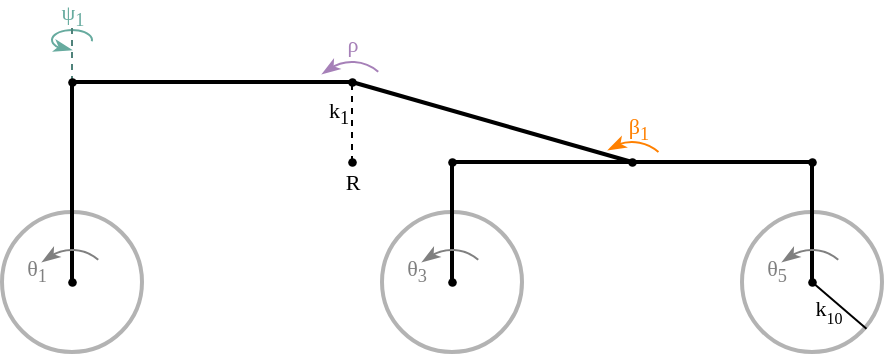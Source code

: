 <mxfile version="21.1.2" type="device">
  <diagram name="Page-1" id="To25hciYay-ndi6ervvT">
    <mxGraphModel dx="478" dy="283" grid="1" gridSize="10" guides="1" tooltips="1" connect="1" arrows="1" fold="1" page="1" pageScale="1" pageWidth="1169" pageHeight="827" math="0" shadow="0">
      <root>
        <mxCell id="0" />
        <mxCell id="1" parent="0" />
        <mxCell id="aQaq3pTGxoAsBUJqCeZC-16" value="" style="ellipse;whiteSpace=wrap;html=1;fillColor=none;strokeWidth=2;strokeColor=#808080;opacity=60;" parent="1" vertex="1">
          <mxGeometry x="390" y="115" width="70" height="70" as="geometry" />
        </mxCell>
        <mxCell id="aQaq3pTGxoAsBUJqCeZC-17" value="" style="ellipse;whiteSpace=wrap;html=1;fillColor=none;strokeWidth=2;strokeColor=#808080;opacity=60;" parent="1" vertex="1">
          <mxGeometry x="210" y="115" width="70" height="70" as="geometry" />
        </mxCell>
        <mxCell id="aQaq3pTGxoAsBUJqCeZC-18" value="" style="ellipse;whiteSpace=wrap;html=1;fillColor=none;strokeWidth=2;strokeColor=#808080;opacity=60;" parent="1" vertex="1">
          <mxGeometry x="20" y="115" width="70" height="70" as="geometry" />
        </mxCell>
        <mxCell id="aQaq3pTGxoAsBUJqCeZC-3" value="" style="verticalLabelPosition=bottom;verticalAlign=top;html=1;shape=mxgraph.basic.arc;startAngle=0.618;endAngle=0.27;strokeColor=#67AB9F;" parent="1" vertex="1">
          <mxGeometry x="45" y="24" width="20" height="10" as="geometry" />
        </mxCell>
        <mxCell id="aQaq3pTGxoAsBUJqCeZC-4" value="" style="edgeStyle=none;orthogonalLoop=1;jettySize=auto;html=1;rounded=0;endArrow=classicThin;endFill=1;strokeColor=#67AB9F;" parent="1" edge="1">
          <mxGeometry width="100" relative="1" as="geometry">
            <mxPoint x="51" y="33" as="sourcePoint" />
            <mxPoint x="55" y="34" as="targetPoint" />
            <Array as="points" />
          </mxGeometry>
        </mxCell>
        <mxCell id="aQaq3pTGxoAsBUJqCeZC-5" value="ψ&lt;sub&gt;1&lt;/sub&gt;" style="edgeLabel;html=1;align=center;verticalAlign=middle;resizable=0;points=[];fontColor=#67AB9F;labelBackgroundColor=none;fontFamily=Georgia;" parent="aQaq3pTGxoAsBUJqCeZC-4" vertex="1" connectable="0">
          <mxGeometry x="-1" y="1" relative="1" as="geometry">
            <mxPoint x="4" y="-15" as="offset" />
          </mxGeometry>
        </mxCell>
        <mxCell id="aQaq3pTGxoAsBUJqCeZC-6" value="" style="shape=waypoint;sketch=0;size=6;pointerEvents=1;points=[];fillColor=none;resizable=0;rotatable=0;perimeter=centerPerimeter;snapToPoint=1;strokeWidth=0.15;" parent="1" vertex="1">
          <mxGeometry x="185" y="40" width="20" height="20" as="geometry" />
        </mxCell>
        <mxCell id="aQaq3pTGxoAsBUJqCeZC-7" value="" style="shape=waypoint;sketch=0;size=6;pointerEvents=1;points=[];fillColor=none;resizable=0;rotatable=0;perimeter=centerPerimeter;snapToPoint=1;strokeWidth=0.15;" parent="1" vertex="1">
          <mxGeometry x="325" y="80" width="20" height="20" as="geometry" />
        </mxCell>
        <mxCell id="aQaq3pTGxoAsBUJqCeZC-8" value="" style="endArrow=none;html=1;rounded=0;exitX=0.989;exitY=0.313;exitDx=0;exitDy=0;exitPerimeter=0;strokeWidth=2;entryX=0.309;entryY=0.971;entryDx=0;entryDy=0;entryPerimeter=0;" parent="1" source="aQaq3pTGxoAsBUJqCeZC-7" target="aQaq3pTGxoAsBUJqCeZC-6" edge="1">
          <mxGeometry width="50" height="50" relative="1" as="geometry">
            <mxPoint x="355" y="90" as="sourcePoint" />
            <mxPoint x="195" y="50" as="targetPoint" />
          </mxGeometry>
        </mxCell>
        <mxCell id="aQaq3pTGxoAsBUJqCeZC-9" value="" style="endArrow=none;html=1;rounded=0;edgeStyle=elbowEdgeStyle;elbow=vertical;exitX=1.014;exitY=0.493;exitDx=0;exitDy=0;exitPerimeter=0;entryX=0.37;entryY=0.503;entryDx=0;entryDy=0;entryPerimeter=0;strokeWidth=2;" parent="1" source="aQaq3pTGxoAsBUJqCeZC-12" target="aQaq3pTGxoAsBUJqCeZC-7" edge="1">
          <mxGeometry width="50" height="50" relative="1" as="geometry">
            <mxPoint x="255" y="90.01" as="sourcePoint" />
            <mxPoint x="330" y="89.93" as="targetPoint" />
          </mxGeometry>
        </mxCell>
        <mxCell id="aQaq3pTGxoAsBUJqCeZC-10" value="" style="shape=waypoint;sketch=0;size=6;pointerEvents=1;points=[];fillColor=none;resizable=0;rotatable=0;perimeter=centerPerimeter;snapToPoint=1;strokeWidth=0.15;" parent="1" vertex="1">
          <mxGeometry x="415" y="80" width="20" height="20" as="geometry" />
        </mxCell>
        <mxCell id="aQaq3pTGxoAsBUJqCeZC-11" value="" style="endArrow=none;html=1;rounded=0;edgeStyle=elbowEdgeStyle;elbow=vertical;exitX=1.043;exitY=0.532;exitDx=0;exitDy=0;exitPerimeter=0;entryX=0.5;entryY=0.5;entryDx=0;entryDy=0;entryPerimeter=0;strokeWidth=2;" parent="1" source="aQaq3pTGxoAsBUJqCeZC-7" target="aQaq3pTGxoAsBUJqCeZC-10" edge="1">
          <mxGeometry width="50" height="50" relative="1" as="geometry">
            <mxPoint x="345" y="89.92" as="sourcePoint" />
            <mxPoint x="415" y="90" as="targetPoint" />
          </mxGeometry>
        </mxCell>
        <mxCell id="aQaq3pTGxoAsBUJqCeZC-12" value="" style="shape=waypoint;sketch=0;size=6;pointerEvents=1;points=[];fillColor=none;resizable=0;rotatable=0;perimeter=centerPerimeter;snapToPoint=1;strokeWidth=0.15;" parent="1" vertex="1">
          <mxGeometry x="235" y="80" width="20" height="20" as="geometry" />
        </mxCell>
        <mxCell id="aQaq3pTGxoAsBUJqCeZC-13" style="edgeStyle=orthogonalEdgeStyle;rounded=0;orthogonalLoop=1;jettySize=auto;html=1;endArrow=none;endFill=0;dashed=1;strokeColor=#4F827A;" parent="1" source="aQaq3pTGxoAsBUJqCeZC-14" edge="1">
          <mxGeometry relative="1" as="geometry">
            <mxPoint x="55" y="20" as="targetPoint" />
          </mxGeometry>
        </mxCell>
        <mxCell id="aQaq3pTGxoAsBUJqCeZC-14" value="" style="shape=waypoint;sketch=0;size=6;pointerEvents=1;points=[];fillColor=none;resizable=0;rotatable=0;perimeter=centerPerimeter;snapToPoint=1;strokeWidth=0.15;" parent="1" vertex="1">
          <mxGeometry x="45" y="40" width="20" height="20" as="geometry" />
        </mxCell>
        <mxCell id="aQaq3pTGxoAsBUJqCeZC-15" value="" style="endArrow=none;html=1;rounded=0;edgeStyle=elbowEdgeStyle;elbow=vertical;exitX=0.992;exitY=0.465;exitDx=0;exitDy=0;exitPerimeter=0;entryX=0.071;entryY=0.481;entryDx=0;entryDy=0;entryPerimeter=0;strokeWidth=2;" parent="1" source="aQaq3pTGxoAsBUJqCeZC-6" target="aQaq3pTGxoAsBUJqCeZC-14" edge="1">
          <mxGeometry width="50" height="50" relative="1" as="geometry">
            <mxPoint x="205" y="50" as="sourcePoint" />
            <mxPoint x="355" y="50" as="targetPoint" />
          </mxGeometry>
        </mxCell>
        <mxCell id="aQaq3pTGxoAsBUJqCeZC-19" value="" style="shape=waypoint;sketch=0;size=6;pointerEvents=1;points=[];fillColor=none;resizable=0;rotatable=0;perimeter=centerPerimeter;snapToPoint=1;strokeWidth=0.15;" parent="1" vertex="1">
          <mxGeometry x="235" y="140" width="20" height="20" as="geometry" />
        </mxCell>
        <mxCell id="aQaq3pTGxoAsBUJqCeZC-20" value="" style="endArrow=none;html=1;rounded=0;entryX=0.455;entryY=0.962;entryDx=0;entryDy=0;entryPerimeter=0;exitX=0.652;exitY=0.025;exitDx=0;exitDy=0;exitPerimeter=0;strokeWidth=2;" parent="1" source="aQaq3pTGxoAsBUJqCeZC-19" target="aQaq3pTGxoAsBUJqCeZC-12" edge="1">
          <mxGeometry width="50" height="50" relative="1" as="geometry">
            <mxPoint x="245" y="150" as="sourcePoint" />
            <mxPoint x="305" y="70" as="targetPoint" />
          </mxGeometry>
        </mxCell>
        <mxCell id="aQaq3pTGxoAsBUJqCeZC-21" value="" style="shape=waypoint;sketch=0;size=6;pointerEvents=1;points=[];fillColor=none;resizable=0;rotatable=0;perimeter=centerPerimeter;snapToPoint=1;strokeWidth=0.15;" parent="1" vertex="1">
          <mxGeometry x="415" y="140" width="20" height="20" as="geometry" />
        </mxCell>
        <mxCell id="aQaq3pTGxoAsBUJqCeZC-22" value="" style="endArrow=none;html=1;rounded=0;edgeStyle=elbowEdgeStyle;elbow=vertical;exitX=0.528;exitY=1.001;exitDx=0;exitDy=0;exitPerimeter=0;entryX=0.602;entryY=-0.012;entryDx=0;entryDy=0;entryPerimeter=0;strokeWidth=2;" parent="1" source="aQaq3pTGxoAsBUJqCeZC-10" target="aQaq3pTGxoAsBUJqCeZC-21" edge="1">
          <mxGeometry width="50" height="50" relative="1" as="geometry">
            <mxPoint x="425" y="110" as="sourcePoint" />
            <mxPoint x="425" y="150" as="targetPoint" />
            <Array as="points">
              <mxPoint x="425" y="90" />
            </Array>
          </mxGeometry>
        </mxCell>
        <mxCell id="aQaq3pTGxoAsBUJqCeZC-23" value="" style="shape=waypoint;sketch=0;size=6;pointerEvents=1;points=[];fillColor=none;resizable=0;rotatable=0;perimeter=centerPerimeter;snapToPoint=1;strokeWidth=0.15;" parent="1" vertex="1">
          <mxGeometry x="45" y="140" width="20" height="20" as="geometry" />
        </mxCell>
        <mxCell id="aQaq3pTGxoAsBUJqCeZC-24" value="" style="endArrow=none;html=1;rounded=0;edgeStyle=elbowEdgeStyle;elbow=vertical;exitX=0.49;exitY=0.997;exitDx=0;exitDy=0;exitPerimeter=0;entryX=0.578;entryY=-0.024;entryDx=0;entryDy=0;entryPerimeter=0;strokeWidth=2;" parent="1" source="aQaq3pTGxoAsBUJqCeZC-14" target="aQaq3pTGxoAsBUJqCeZC-23" edge="1">
          <mxGeometry width="50" height="50" relative="1" as="geometry">
            <mxPoint x="54.92" y="64" as="sourcePoint" />
            <mxPoint x="55" y="150" as="targetPoint" />
          </mxGeometry>
        </mxCell>
        <mxCell id="aQaq3pTGxoAsBUJqCeZC-25" value="" style="group;rotation=5;" parent="1" vertex="1" connectable="0">
          <mxGeometry x="175" y="40" width="40" height="40" as="geometry" />
        </mxCell>
        <mxCell id="aQaq3pTGxoAsBUJqCeZC-26" value="" style="verticalLabelPosition=bottom;verticalAlign=top;html=1;shape=mxgraph.basic.arc;startAngle=0.89;endAngle=0.1;strokeColor=#A680B8;rotation=5;" parent="aQaq3pTGxoAsBUJqCeZC-25" vertex="1">
          <mxGeometry width="40" height="40" as="geometry" />
        </mxCell>
        <mxCell id="aQaq3pTGxoAsBUJqCeZC-27" value="" style="edgeStyle=none;orthogonalLoop=1;jettySize=auto;html=1;rounded=0;strokeColor=#A680B8;endArrow=classicThin;endFill=1;" parent="aQaq3pTGxoAsBUJqCeZC-25" edge="1">
          <mxGeometry width="100" relative="1" as="geometry">
            <mxPoint x="8" y="4" as="sourcePoint" />
            <mxPoint x="5" y="6" as="targetPoint" />
            <Array as="points" />
          </mxGeometry>
        </mxCell>
        <mxCell id="aQaq3pTGxoAsBUJqCeZC-28" value="ρ" style="edgeLabel;html=1;align=center;verticalAlign=middle;resizable=0;points=[];labelBackgroundColor=none;fontColor=#A680B8;fontFamily=Georgia;" parent="aQaq3pTGxoAsBUJqCeZC-27" vertex="1" connectable="0">
          <mxGeometry x="-1" y="-2" relative="1" as="geometry">
            <mxPoint x="13" y="-12" as="offset" />
          </mxGeometry>
        </mxCell>
        <mxCell id="aQaq3pTGxoAsBUJqCeZC-29" value="" style="group;rotation=19.5;" parent="1" vertex="1" connectable="0">
          <mxGeometry x="315" y="80" width="40" height="40" as="geometry" />
        </mxCell>
        <mxCell id="aQaq3pTGxoAsBUJqCeZC-30" value="" style="verticalLabelPosition=bottom;verticalAlign=top;html=1;shape=mxgraph.basic.arc;startAngle=0.89;endAngle=0.061;strokeColor=#FF8000;rotation=19.5;" parent="aQaq3pTGxoAsBUJqCeZC-29" vertex="1">
          <mxGeometry width="40" height="40" as="geometry" />
        </mxCell>
        <mxCell id="aQaq3pTGxoAsBUJqCeZC-31" value="" style="edgeStyle=none;orthogonalLoop=1;jettySize=auto;html=1;rounded=0;strokeColor=#FF8000;endArrow=classicThin;endFill=1;" parent="aQaq3pTGxoAsBUJqCeZC-29" edge="1">
          <mxGeometry width="100" relative="1" as="geometry">
            <mxPoint x="12" y="2" as="sourcePoint" />
            <mxPoint x="8" y="4" as="targetPoint" />
            <Array as="points" />
          </mxGeometry>
        </mxCell>
        <mxCell id="aQaq3pTGxoAsBUJqCeZC-32" value="β&lt;sub style=&quot;border-color: var(--border-color);&quot;&gt;1&lt;/sub&gt;" style="edgeLabel;html=1;align=center;verticalAlign=middle;resizable=0;points=[];labelBackgroundColor=none;fontColor=#FF8000;fontFamily=Georgia;" parent="aQaq3pTGxoAsBUJqCeZC-31" vertex="1" connectable="0">
          <mxGeometry x="-1" y="2" relative="1" as="geometry">
            <mxPoint x="10" y="-10" as="offset" />
          </mxGeometry>
        </mxCell>
        <mxCell id="aQaq3pTGxoAsBUJqCeZC-33" value="" style="group;rotation=5;" parent="1" vertex="1" connectable="0">
          <mxGeometry x="225" y="134" width="40" height="40" as="geometry" />
        </mxCell>
        <mxCell id="aQaq3pTGxoAsBUJqCeZC-34" value="" style="verticalLabelPosition=bottom;verticalAlign=top;html=1;shape=mxgraph.basic.arc;startAngle=0.89;endAngle=0.1;strokeColor=#808080;rotation=5;" parent="aQaq3pTGxoAsBUJqCeZC-33" vertex="1">
          <mxGeometry width="40" height="40" as="geometry" />
        </mxCell>
        <mxCell id="aQaq3pTGxoAsBUJqCeZC-35" value="" style="edgeStyle=none;orthogonalLoop=1;jettySize=auto;html=1;rounded=0;strokeColor=#808080;endArrow=classicThin;endFill=1;" parent="aQaq3pTGxoAsBUJqCeZC-33" edge="1">
          <mxGeometry width="100" relative="1" as="geometry">
            <mxPoint x="8" y="4" as="sourcePoint" />
            <mxPoint x="5" y="6" as="targetPoint" />
            <Array as="points" />
          </mxGeometry>
        </mxCell>
        <mxCell id="aQaq3pTGxoAsBUJqCeZC-36" value="θ&lt;sub&gt;3&lt;/sub&gt;" style="edgeLabel;html=1;align=center;verticalAlign=middle;resizable=0;points=[];labelBackgroundColor=none;fontColor=#808080;fontFamily=Georgia;" parent="aQaq3pTGxoAsBUJqCeZC-35" vertex="1" connectable="0">
          <mxGeometry x="-1" y="-2" relative="1" as="geometry">
            <mxPoint x="-5" y="8" as="offset" />
          </mxGeometry>
        </mxCell>
        <mxCell id="aQaq3pTGxoAsBUJqCeZC-37" value="" style="group;rotation=5;" parent="1" vertex="1" connectable="0">
          <mxGeometry x="405" y="134" width="40" height="40" as="geometry" />
        </mxCell>
        <mxCell id="aQaq3pTGxoAsBUJqCeZC-38" value="" style="verticalLabelPosition=bottom;verticalAlign=top;html=1;shape=mxgraph.basic.arc;startAngle=0.89;endAngle=0.1;strokeColor=#808080;rotation=5;" parent="aQaq3pTGxoAsBUJqCeZC-37" vertex="1">
          <mxGeometry width="40" height="40" as="geometry" />
        </mxCell>
        <mxCell id="aQaq3pTGxoAsBUJqCeZC-39" value="" style="edgeStyle=none;orthogonalLoop=1;jettySize=auto;html=1;rounded=0;strokeColor=#808080;endArrow=classicThin;endFill=1;" parent="aQaq3pTGxoAsBUJqCeZC-37" edge="1">
          <mxGeometry width="100" relative="1" as="geometry">
            <mxPoint x="8" y="4" as="sourcePoint" />
            <mxPoint x="5" y="6" as="targetPoint" />
            <Array as="points" />
          </mxGeometry>
        </mxCell>
        <mxCell id="aQaq3pTGxoAsBUJqCeZC-40" value="θ&lt;sub&gt;5&lt;/sub&gt;" style="edgeLabel;html=1;align=center;verticalAlign=middle;resizable=0;points=[];labelBackgroundColor=none;fontColor=#808080;fontFamily=Georgia;" parent="aQaq3pTGxoAsBUJqCeZC-39" vertex="1" connectable="0">
          <mxGeometry x="-1" y="-2" relative="1" as="geometry">
            <mxPoint x="-5" y="8" as="offset" />
          </mxGeometry>
        </mxCell>
        <mxCell id="aQaq3pTGxoAsBUJqCeZC-41" value="" style="group;rotation=5;" parent="1" vertex="1" connectable="0">
          <mxGeometry x="35" y="134" width="40" height="40" as="geometry" />
        </mxCell>
        <mxCell id="aQaq3pTGxoAsBUJqCeZC-42" value="" style="verticalLabelPosition=bottom;verticalAlign=top;html=1;shape=mxgraph.basic.arc;startAngle=0.89;endAngle=0.1;strokeColor=#808080;rotation=5;" parent="aQaq3pTGxoAsBUJqCeZC-41" vertex="1">
          <mxGeometry width="40" height="40" as="geometry" />
        </mxCell>
        <mxCell id="aQaq3pTGxoAsBUJqCeZC-43" value="" style="edgeStyle=none;orthogonalLoop=1;jettySize=auto;html=1;rounded=0;strokeColor=#808080;endArrow=classicThin;endFill=1;" parent="aQaq3pTGxoAsBUJqCeZC-41" edge="1">
          <mxGeometry width="100" relative="1" as="geometry">
            <mxPoint x="8" y="4" as="sourcePoint" />
            <mxPoint x="5" y="6" as="targetPoint" />
            <Array as="points" />
          </mxGeometry>
        </mxCell>
        <mxCell id="aQaq3pTGxoAsBUJqCeZC-44" value="θ&lt;sub&gt;1&lt;/sub&gt;" style="edgeLabel;html=1;align=center;verticalAlign=middle;resizable=0;points=[];labelBackgroundColor=none;fontColor=#808080;fontFamily=Georgia;" parent="aQaq3pTGxoAsBUJqCeZC-43" vertex="1" connectable="0">
          <mxGeometry x="-1" y="-2" relative="1" as="geometry">
            <mxPoint x="-5" y="8" as="offset" />
          </mxGeometry>
        </mxCell>
        <mxCell id="VKbI9QG4reIAjl2ffA3P-2" value="" style="endArrow=none;dashed=1;html=1;rounded=0;entryX=0.531;entryY=0.956;entryDx=0;entryDy=0;entryPerimeter=0;edgeStyle=elbowEdgeStyle;exitX=0.539;exitY=0.031;exitDx=0;exitDy=0;exitPerimeter=0;" parent="1" source="VKbI9QG4reIAjl2ffA3P-3" target="aQaq3pTGxoAsBUJqCeZC-6" edge="1">
          <mxGeometry width="50" height="50" relative="1" as="geometry">
            <mxPoint x="195" y="90" as="sourcePoint" />
            <mxPoint x="200" y="60" as="targetPoint" />
            <Array as="points">
              <mxPoint x="195" y="70" />
            </Array>
          </mxGeometry>
        </mxCell>
        <mxCell id="VKbI9QG4reIAjl2ffA3P-4" value="k&lt;sub&gt;1&lt;/sub&gt;" style="edgeLabel;html=1;align=center;verticalAlign=middle;resizable=0;points=[];labelBackgroundColor=none;fontFamily=Georgia;" parent="VKbI9QG4reIAjl2ffA3P-2" vertex="1" connectable="0">
          <mxGeometry x="0.227" y="1" relative="1" as="geometry">
            <mxPoint x="-6" as="offset" />
          </mxGeometry>
        </mxCell>
        <mxCell id="VKbI9QG4reIAjl2ffA3P-3" value="" style="shape=waypoint;sketch=0;size=6;pointerEvents=1;points=[];fillColor=none;resizable=0;rotatable=0;perimeter=centerPerimeter;snapToPoint=1;strokeWidth=0.15;" parent="1" vertex="1">
          <mxGeometry x="185" y="80" width="20" height="20" as="geometry" />
        </mxCell>
        <mxCell id="VKbI9QG4reIAjl2ffA3P-5" value="R" style="text;html=1;align=center;verticalAlign=middle;resizable=0;points=[];autosize=1;strokeColor=none;fillColor=none;fontSize=11;fontFamily=Georgia;" parent="1" vertex="1">
          <mxGeometry x="180" y="85" width="30" height="30" as="geometry" />
        </mxCell>
        <mxCell id="mZe4KIe-W1pnUVbQiZ9L-2" value="" style="endArrow=none;html=1;rounded=0;entryX=1.01;entryY=0.513;entryDx=0;entryDy=0;entryPerimeter=0;exitX=0.889;exitY=0.834;exitDx=0;exitDy=0;exitPerimeter=0;" edge="1" parent="1" source="aQaq3pTGxoAsBUJqCeZC-16" target="aQaq3pTGxoAsBUJqCeZC-21">
          <mxGeometry width="50" height="50" relative="1" as="geometry">
            <mxPoint x="460" y="210" as="sourcePoint" />
            <mxPoint x="510" y="160" as="targetPoint" />
          </mxGeometry>
        </mxCell>
        <mxCell id="mZe4KIe-W1pnUVbQiZ9L-3" value="k&lt;sub&gt;&lt;font style=&quot;font-size: 8px;&quot;&gt;10&lt;/font&gt;&lt;/sub&gt;" style="edgeLabel;html=1;align=center;verticalAlign=middle;resizable=0;points=[];labelBackgroundColor=none;fontFamily=Georgia;" vertex="1" connectable="0" parent="mZe4KIe-W1pnUVbQiZ9L-2">
          <mxGeometry x="-0.089" y="-1" relative="1" as="geometry">
            <mxPoint x="-8" y="3" as="offset" />
          </mxGeometry>
        </mxCell>
      </root>
    </mxGraphModel>
  </diagram>
</mxfile>
